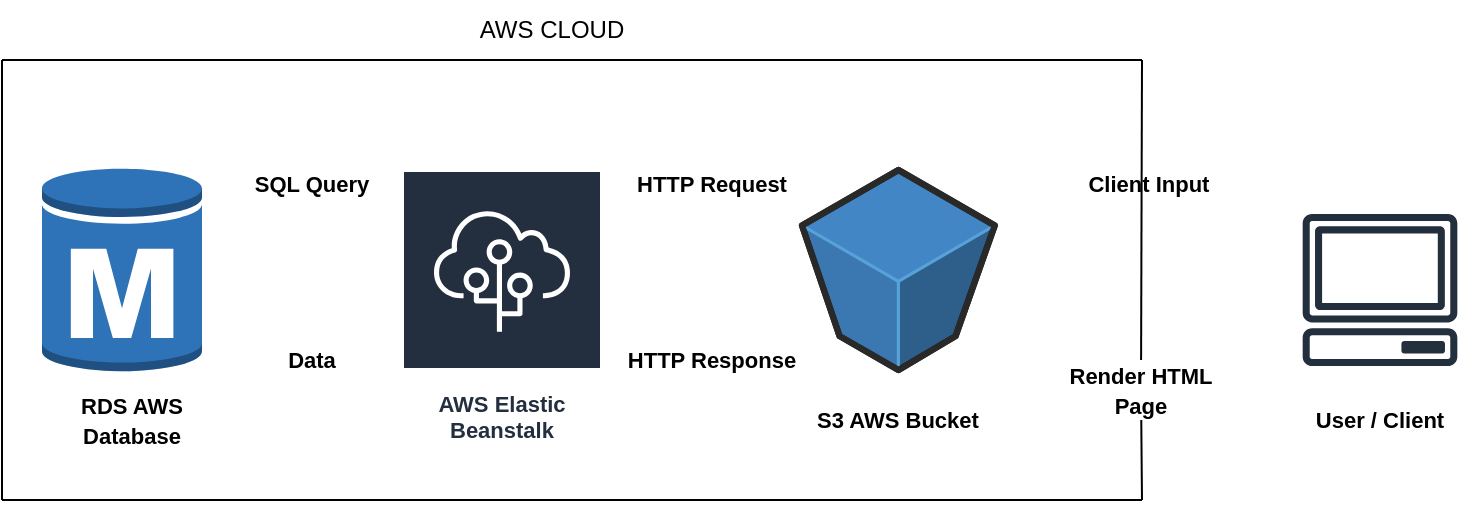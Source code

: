 <mxfile version="17.1.2" type="device"><diagram id="GWySDIgQcQ6y2LHMcbFe" name="Page-1"><mxGraphModel dx="1422" dy="786" grid="1" gridSize="10" guides="1" tooltips="1" connect="1" arrows="1" fold="1" page="1" pageScale="1" pageWidth="850" pageHeight="1100" math="0" shadow="0"><root><mxCell id="0"/><mxCell id="1" parent="0"/><mxCell id="IgPDmL_g6nd-sfnU3osm-1" value="" style="outlineConnect=0;dashed=0;verticalLabelPosition=bottom;verticalAlign=top;align=center;html=1;shape=mxgraph.aws3.rds_db_instance;fillColor=#2E73B8;gradientColor=none;" vertex="1" parent="1"><mxGeometry x="60" y="172.5" width="80" height="105" as="geometry"/></mxCell><mxCell id="IgPDmL_g6nd-sfnU3osm-2" value="&lt;font style=&quot;font-size: 11px&quot;&gt;AWS Elastic Beanstalk&lt;/font&gt;" style="sketch=0;outlineConnect=0;fontColor=#232F3E;gradientColor=none;strokeColor=#ffffff;fillColor=#232F3E;dashed=0;verticalLabelPosition=middle;verticalAlign=bottom;align=center;html=1;whiteSpace=wrap;fontSize=10;fontStyle=1;spacing=3;shape=mxgraph.aws4.productIcon;prIcon=mxgraph.aws4.elastic_beanstalk;" vertex="1" parent="1"><mxGeometry x="240" y="175" width="100" height="140" as="geometry"/></mxCell><mxCell id="IgPDmL_g6nd-sfnU3osm-3" value="" style="verticalLabelPosition=bottom;html=1;verticalAlign=top;strokeWidth=1;align=center;outlineConnect=0;dashed=0;outlineConnect=0;shape=mxgraph.aws3d.s3Bucket;fillColor=#4286c5;strokeColor=#57A2D8;aspect=fixed;" vertex="1" parent="1"><mxGeometry x="440" y="175" width="96.39" height="100" as="geometry"/></mxCell><mxCell id="IgPDmL_g6nd-sfnU3osm-5" value="" style="sketch=0;outlineConnect=0;fontColor=#232F3E;gradientColor=none;fillColor=#232F3D;strokeColor=none;dashed=0;verticalLabelPosition=bottom;verticalAlign=top;align=center;html=1;fontSize=12;fontStyle=0;aspect=fixed;pointerEvents=1;shape=mxgraph.aws4.client;" vertex="1" parent="1"><mxGeometry x="690" y="197" width="78" height="76" as="geometry"/></mxCell><mxCell id="IgPDmL_g6nd-sfnU3osm-6" value="" style="endArrow=none;html=1;rounded=0;startArrow=none;" edge="1" parent="1" source="IgPDmL_g6nd-sfnU3osm-23"><mxGeometry width="50" height="50" relative="1" as="geometry"><mxPoint x="610" y="340" as="sourcePoint"/><mxPoint x="610" y="120" as="targetPoint"/></mxGeometry></mxCell><mxCell id="IgPDmL_g6nd-sfnU3osm-7" value="" style="endArrow=none;html=1;rounded=0;" edge="1" parent="1"><mxGeometry width="50" height="50" relative="1" as="geometry"><mxPoint x="610" y="340" as="sourcePoint"/><mxPoint x="40" y="340" as="targetPoint"/></mxGeometry></mxCell><mxCell id="IgPDmL_g6nd-sfnU3osm-8" value="" style="endArrow=none;html=1;rounded=0;" edge="1" parent="1"><mxGeometry width="50" height="50" relative="1" as="geometry"><mxPoint x="40" y="120" as="sourcePoint"/><mxPoint x="610" y="120" as="targetPoint"/></mxGeometry></mxCell><mxCell id="IgPDmL_g6nd-sfnU3osm-9" value="" style="endArrow=none;html=1;rounded=0;" edge="1" parent="1"><mxGeometry width="50" height="50" relative="1" as="geometry"><mxPoint x="40" y="120" as="sourcePoint"/><mxPoint x="40" y="340" as="targetPoint"/></mxGeometry></mxCell><mxCell id="IgPDmL_g6nd-sfnU3osm-10" value="AWS CLOUD" style="text;html=1;strokeColor=none;fillColor=none;align=center;verticalAlign=middle;whiteSpace=wrap;rounded=0;" vertex="1" parent="1"><mxGeometry x="270" y="90" width="90" height="30" as="geometry"/></mxCell><mxCell id="IgPDmL_g6nd-sfnU3osm-11" value="&lt;font style=&quot;font-size: 11px&quot;&gt;&lt;b&gt;User / Client&lt;/b&gt;&lt;/font&gt;" style="text;html=1;strokeColor=none;fillColor=none;align=center;verticalAlign=middle;whiteSpace=wrap;rounded=0;" vertex="1" parent="1"><mxGeometry x="684" y="285" width="90" height="30" as="geometry"/></mxCell><mxCell id="IgPDmL_g6nd-sfnU3osm-12" value="&lt;font style=&quot;font-size: 11px&quot;&gt;&lt;b&gt;S3 AWS Bucket&lt;/b&gt;&lt;/font&gt;" style="text;html=1;strokeColor=none;fillColor=none;align=center;verticalAlign=middle;whiteSpace=wrap;rounded=0;" vertex="1" parent="1"><mxGeometry x="443.19" y="285" width="90" height="30" as="geometry"/></mxCell><mxCell id="IgPDmL_g6nd-sfnU3osm-13" value="&lt;font style=&quot;font-size: 11px&quot;&gt;&lt;b&gt;RDS AWS Database&lt;/b&gt;&lt;/font&gt;" style="text;html=1;strokeColor=none;fillColor=none;align=center;verticalAlign=middle;whiteSpace=wrap;rounded=0;" vertex="1" parent="1"><mxGeometry x="60" y="285" width="90" height="30" as="geometry"/></mxCell><mxCell id="IgPDmL_g6nd-sfnU3osm-15" value="" style="shape=image;html=1;verticalAlign=top;verticalLabelPosition=bottom;labelBackgroundColor=#ffffff;imageAspect=0;aspect=fixed;image=https://cdn4.iconfinder.com/data/icons/internet-networking-and-communication-glyph-24/24/Arrows_communication_data_travel_left_arrow_right_arrow-128.png;fontSize=11;" vertex="1" parent="1"><mxGeometry x="560" y="190.5" width="89" height="89" as="geometry"/></mxCell><mxCell id="IgPDmL_g6nd-sfnU3osm-16" value="" style="shape=image;html=1;verticalAlign=top;verticalLabelPosition=bottom;labelBackgroundColor=#ffffff;imageAspect=0;aspect=fixed;image=https://cdn4.iconfinder.com/data/icons/internet-networking-and-communication-glyph-24/24/Arrows_communication_data_travel_left_arrow_right_arrow-128.png;fontSize=11;" vertex="1" parent="1"><mxGeometry x="351" y="184" width="89" height="89" as="geometry"/></mxCell><mxCell id="IgPDmL_g6nd-sfnU3osm-17" value="" style="shape=image;html=1;verticalAlign=top;verticalLabelPosition=bottom;labelBackgroundColor=#ffffff;imageAspect=0;aspect=fixed;image=https://cdn4.iconfinder.com/data/icons/internet-networking-and-communication-glyph-24/24/Arrows_communication_data_travel_left_arrow_right_arrow-128.png;fontSize=11;" vertex="1" parent="1"><mxGeometry x="151" y="180.5" width="89" height="89" as="geometry"/></mxCell><mxCell id="IgPDmL_g6nd-sfnU3osm-18" value="&lt;font style=&quot;font-size: 11px&quot;&gt;&lt;b&gt;HTTP Request&lt;/b&gt;&lt;/font&gt;" style="text;html=1;strokeColor=none;fillColor=none;align=center;verticalAlign=middle;whiteSpace=wrap;rounded=0;" vertex="1" parent="1"><mxGeometry x="350" y="167" width="90" height="30" as="geometry"/></mxCell><mxCell id="IgPDmL_g6nd-sfnU3osm-19" value="&lt;font style=&quot;font-size: 11px&quot;&gt;&lt;b&gt;HTTP Response&lt;/b&gt;&lt;/font&gt;" style="text;html=1;strokeColor=none;fillColor=none;align=center;verticalAlign=middle;whiteSpace=wrap;rounded=0;" vertex="1" parent="1"><mxGeometry x="350" y="255" width="90" height="30" as="geometry"/></mxCell><mxCell id="IgPDmL_g6nd-sfnU3osm-20" value="&lt;font style=&quot;font-size: 11px&quot;&gt;&lt;b&gt;SQL Query&lt;/b&gt;&lt;/font&gt;" style="text;html=1;strokeColor=none;fillColor=none;align=center;verticalAlign=middle;whiteSpace=wrap;rounded=0;" vertex="1" parent="1"><mxGeometry x="150" y="167" width="90" height="30" as="geometry"/></mxCell><mxCell id="IgPDmL_g6nd-sfnU3osm-21" value="&lt;font style=&quot;font-size: 11px&quot;&gt;&lt;b&gt;Data&lt;/b&gt;&lt;/font&gt;" style="text;html=1;strokeColor=none;fillColor=none;align=center;verticalAlign=middle;whiteSpace=wrap;rounded=0;" vertex="1" parent="1"><mxGeometry x="150" y="255" width="90" height="30" as="geometry"/></mxCell><mxCell id="IgPDmL_g6nd-sfnU3osm-22" value="&lt;font style=&quot;font-size: 11px&quot;&gt;&lt;b&gt;Client Input&amp;nbsp;&lt;/b&gt;&lt;/font&gt;" style="text;html=1;strokeColor=none;fillColor=none;align=center;verticalAlign=middle;whiteSpace=wrap;rounded=0;" vertex="1" parent="1"><mxGeometry x="570" y="167" width="90" height="30" as="geometry"/></mxCell><mxCell id="IgPDmL_g6nd-sfnU3osm-23" value="&lt;font style=&quot;font-size: 11px&quot;&gt;&lt;b&gt;Render HTML Page&lt;/b&gt;&lt;/font&gt;" style="text;html=1;strokeColor=none;fillColor=none;align=center;verticalAlign=middle;whiteSpace=wrap;rounded=0;" vertex="1" parent="1"><mxGeometry x="559" y="270" width="101" height="30" as="geometry"/></mxCell><mxCell id="IgPDmL_g6nd-sfnU3osm-24" value="" style="endArrow=none;html=1;rounded=0;" edge="1" parent="1" target="IgPDmL_g6nd-sfnU3osm-23"><mxGeometry width="50" height="50" relative="1" as="geometry"><mxPoint x="610" y="340" as="sourcePoint"/><mxPoint x="610" y="120" as="targetPoint"/></mxGeometry></mxCell></root></mxGraphModel></diagram></mxfile>
